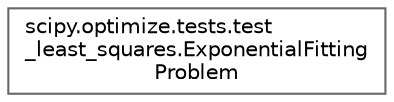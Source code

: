digraph "Graphical Class Hierarchy"
{
 // LATEX_PDF_SIZE
  bgcolor="transparent";
  edge [fontname=Helvetica,fontsize=10,labelfontname=Helvetica,labelfontsize=10];
  node [fontname=Helvetica,fontsize=10,shape=box,height=0.2,width=0.4];
  rankdir="LR";
  Node0 [id="Node000000",label="scipy.optimize.tests.test\l_least_squares.ExponentialFitting\lProblem",height=0.2,width=0.4,color="grey40", fillcolor="white", style="filled",URL="$da/dd8/classscipy_1_1optimize_1_1tests_1_1test__least__squares_1_1ExponentialFittingProblem.html",tooltip=" "];
}
